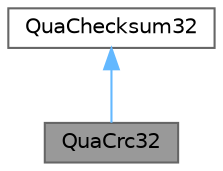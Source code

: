digraph "QuaCrc32"
{
 // LATEX_PDF_SIZE
  bgcolor="transparent";
  edge [fontname=Helvetica,fontsize=10,labelfontname=Helvetica,labelfontsize=10];
  node [fontname=Helvetica,fontsize=10,shape=box,height=0.2,width=0.4];
  Node1 [label="QuaCrc32",height=0.2,width=0.4,color="gray40", fillcolor="grey60", style="filled", fontcolor="black",tooltip="CRC32 checksum."];
  Node2 -> Node1 [dir="back",color="steelblue1",style="solid"];
  Node2 [label="QuaChecksum32",height=0.2,width=0.4,color="gray40", fillcolor="white", style="filled",URL="$classQuaChecksum32.html",tooltip="Checksum interface."];
}
